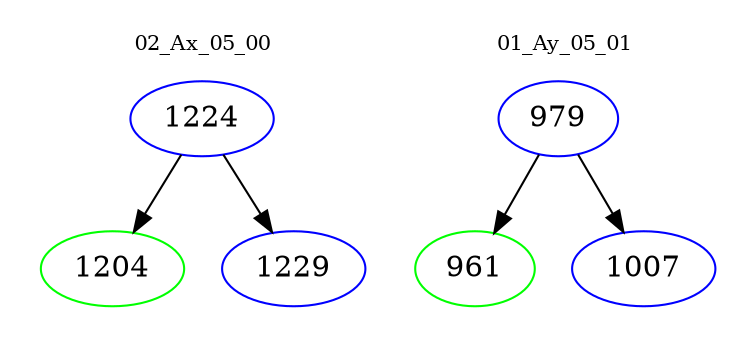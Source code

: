 digraph{
subgraph cluster_0 {
color = white
label = "02_Ax_05_00";
fontsize=10;
T0_1224 [label="1224", color="blue"]
T0_1224 -> T0_1204 [color="black"]
T0_1204 [label="1204", color="green"]
T0_1224 -> T0_1229 [color="black"]
T0_1229 [label="1229", color="blue"]
}
subgraph cluster_1 {
color = white
label = "01_Ay_05_01";
fontsize=10;
T1_979 [label="979", color="blue"]
T1_979 -> T1_961 [color="black"]
T1_961 [label="961", color="green"]
T1_979 -> T1_1007 [color="black"]
T1_1007 [label="1007", color="blue"]
}
}
